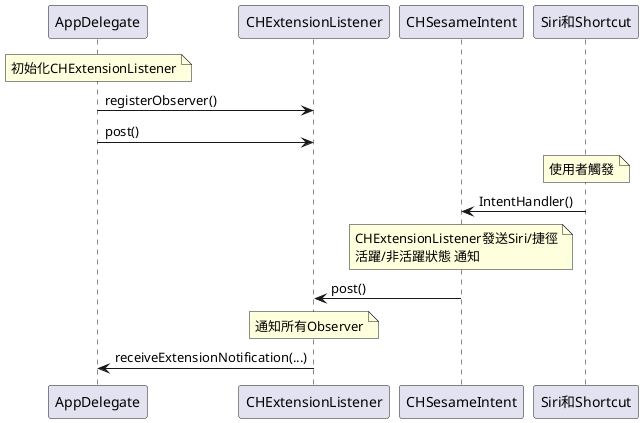 @startuml

participant AppDelegate
participant CHExtensionListener
participant CHSesameIntent
participant Siri和Shortcut

note over AppDelegate: 初始化CHExtensionListener
AppDelegate ->CHExtensionListener: registerObserver()
AppDelegate ->CHExtensionListener: post()

note over Siri和Shortcut: 使用者觸發
Siri和Shortcut -> CHSesameIntent: IntentHandler()

note over CHSesameIntent: CHExtensionListener發送Siri/捷徑\n活躍/非活躍狀態 通知
CHSesameIntent->CHExtensionListener: post()

note over CHExtensionListener: 通知所有Observer
CHExtensionListener->AppDelegate: receiveExtensionNotification(...)

@enduml

